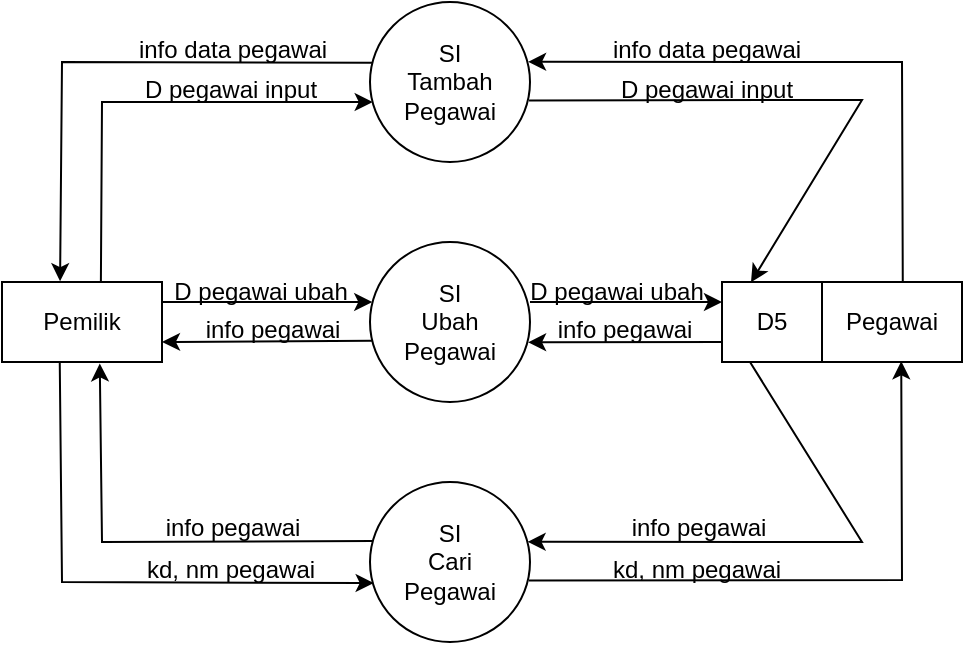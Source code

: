 <mxfile version="27.1.1">
  <diagram name="Halaman-1" id="n2_zF1zKRwBKk121WIfc">
    <mxGraphModel dx="793" dy="370" grid="1" gridSize="10" guides="1" tooltips="1" connect="1" arrows="1" fold="1" page="1" pageScale="1" pageWidth="827" pageHeight="1169" math="0" shadow="0">
      <root>
        <mxCell id="0" />
        <mxCell id="1" parent="0" />
        <mxCell id="7njYJq9A1wwpvdpyOb3C-1" value="Pemilik" style="rounded=0;whiteSpace=wrap;html=1;" vertex="1" parent="1">
          <mxGeometry x="200" y="540" width="80" height="40" as="geometry" />
        </mxCell>
        <mxCell id="7njYJq9A1wwpvdpyOb3C-2" value="SI&lt;div&gt;Ubah&lt;br&gt;&lt;div&gt;Pegawai&lt;/div&gt;&lt;/div&gt;" style="ellipse;whiteSpace=wrap;html=1;" vertex="1" parent="1">
          <mxGeometry x="384" y="520" width="80" height="80" as="geometry" />
        </mxCell>
        <mxCell id="7njYJq9A1wwpvdpyOb3C-3" value="SI&lt;div&gt;Tambah&lt;br&gt;&lt;div&gt;Pegawai&lt;/div&gt;&lt;/div&gt;" style="ellipse;whiteSpace=wrap;html=1;" vertex="1" parent="1">
          <mxGeometry x="384" y="400" width="80" height="80" as="geometry" />
        </mxCell>
        <mxCell id="7njYJq9A1wwpvdpyOb3C-4" value="SI&lt;div&gt;Cari&lt;br&gt;&lt;div&gt;Pegawai&lt;/div&gt;&lt;/div&gt;" style="ellipse;whiteSpace=wrap;html=1;" vertex="1" parent="1">
          <mxGeometry x="384" y="640" width="80" height="80" as="geometry" />
        </mxCell>
        <mxCell id="7njYJq9A1wwpvdpyOb3C-7" value="" style="endArrow=classic;html=1;rounded=0;exitX=0.618;exitY=0.013;exitDx=0;exitDy=0;exitPerimeter=0;entryX=0.017;entryY=0.625;entryDx=0;entryDy=0;entryPerimeter=0;" edge="1" parent="1" source="7njYJq9A1wwpvdpyOb3C-1" target="7njYJq9A1wwpvdpyOb3C-3">
          <mxGeometry width="50" height="50" relative="1" as="geometry">
            <mxPoint x="300" y="530" as="sourcePoint" />
            <mxPoint x="350" y="480" as="targetPoint" />
            <Array as="points">
              <mxPoint x="250" y="450" />
            </Array>
          </mxGeometry>
        </mxCell>
        <mxCell id="7njYJq9A1wwpvdpyOb3C-8" value="" style="endArrow=classic;html=1;rounded=0;entryX=0.363;entryY=-0.01;entryDx=0;entryDy=0;entryPerimeter=0;exitX=0.014;exitY=0.379;exitDx=0;exitDy=0;exitPerimeter=0;" edge="1" parent="1" source="7njYJq9A1wwpvdpyOb3C-3" target="7njYJq9A1wwpvdpyOb3C-1">
          <mxGeometry width="50" height="50" relative="1" as="geometry">
            <mxPoint x="320" y="520" as="sourcePoint" />
            <mxPoint x="370" y="470" as="targetPoint" />
            <Array as="points">
              <mxPoint x="230" y="430" />
            </Array>
          </mxGeometry>
        </mxCell>
        <mxCell id="7njYJq9A1wwpvdpyOb3C-9" value="D pegawai input" style="text;html=1;align=center;verticalAlign=middle;resizable=0;points=[];autosize=1;strokeColor=none;fillColor=none;" vertex="1" parent="1">
          <mxGeometry x="259" y="429" width="110" height="30" as="geometry" />
        </mxCell>
        <mxCell id="7njYJq9A1wwpvdpyOb3C-10" value="info data pegawai" style="text;html=1;align=center;verticalAlign=middle;resizable=0;points=[];autosize=1;strokeColor=none;fillColor=none;" vertex="1" parent="1">
          <mxGeometry x="255" y="409" width="120" height="30" as="geometry" />
        </mxCell>
        <mxCell id="7njYJq9A1wwpvdpyOb3C-11" value="Pegawai" style="rounded=0;whiteSpace=wrap;html=1;" vertex="1" parent="1">
          <mxGeometry x="610" y="540" width="70" height="40" as="geometry" />
        </mxCell>
        <mxCell id="7njYJq9A1wwpvdpyOb3C-12" value="D5" style="rounded=0;whiteSpace=wrap;html=1;" vertex="1" parent="1">
          <mxGeometry x="560" y="540" width="50" height="40" as="geometry" />
        </mxCell>
        <mxCell id="7njYJq9A1wwpvdpyOb3C-13" value="" style="endArrow=classic;html=1;rounded=0;exitX=0.994;exitY=0.615;exitDx=0;exitDy=0;exitPerimeter=0;entryX=0.29;entryY=0.004;entryDx=0;entryDy=0;entryPerimeter=0;" edge="1" parent="1" source="7njYJq9A1wwpvdpyOb3C-3" target="7njYJq9A1wwpvdpyOb3C-12">
          <mxGeometry width="50" height="50" relative="1" as="geometry">
            <mxPoint x="480" y="449" as="sourcePoint" />
            <mxPoint x="600" y="530" as="targetPoint" />
            <Array as="points">
              <mxPoint x="630" y="449" />
            </Array>
          </mxGeometry>
        </mxCell>
        <mxCell id="7njYJq9A1wwpvdpyOb3C-14" value="" style="endArrow=classic;html=1;rounded=0;entryX=0.988;entryY=0.374;entryDx=0;entryDy=0;entryPerimeter=0;exitX=0.577;exitY=0.001;exitDx=0;exitDy=0;exitPerimeter=0;" edge="1" parent="1" source="7njYJq9A1wwpvdpyOb3C-11" target="7njYJq9A1wwpvdpyOb3C-3">
          <mxGeometry width="50" height="50" relative="1" as="geometry">
            <mxPoint x="640" y="530" as="sourcePoint" />
            <mxPoint x="540" y="450" as="targetPoint" />
            <Array as="points">
              <mxPoint x="650" y="430" />
            </Array>
          </mxGeometry>
        </mxCell>
        <mxCell id="7njYJq9A1wwpvdpyOb3C-15" value="D pegawai input" style="text;html=1;align=center;verticalAlign=middle;resizable=0;points=[];autosize=1;strokeColor=none;fillColor=none;" vertex="1" parent="1">
          <mxGeometry x="497" y="429" width="110" height="30" as="geometry" />
        </mxCell>
        <mxCell id="7njYJq9A1wwpvdpyOb3C-16" value="info data pegawai" style="text;html=1;align=center;verticalAlign=middle;resizable=0;points=[];autosize=1;strokeColor=none;fillColor=none;" vertex="1" parent="1">
          <mxGeometry x="492" y="409" width="120" height="30" as="geometry" />
        </mxCell>
        <mxCell id="7njYJq9A1wwpvdpyOb3C-17" value="" style="endArrow=classic;html=1;rounded=0;exitX=1;exitY=0.25;exitDx=0;exitDy=0;entryX=0.014;entryY=0.375;entryDx=0;entryDy=0;entryPerimeter=0;" edge="1" parent="1" source="7njYJq9A1wwpvdpyOb3C-1" target="7njYJq9A1wwpvdpyOb3C-2">
          <mxGeometry width="50" height="50" relative="1" as="geometry">
            <mxPoint x="340" y="600" as="sourcePoint" />
            <mxPoint x="370" y="550" as="targetPoint" />
          </mxGeometry>
        </mxCell>
        <mxCell id="7njYJq9A1wwpvdpyOb3C-18" value="" style="endArrow=classic;html=1;rounded=0;exitX=1;exitY=0.25;exitDx=0;exitDy=0;entryX=0;entryY=0.25;entryDx=0;entryDy=0;" edge="1" parent="1" target="7njYJq9A1wwpvdpyOb3C-12">
          <mxGeometry width="50" height="50" relative="1" as="geometry">
            <mxPoint x="464" y="550" as="sourcePoint" />
            <mxPoint x="569" y="550" as="targetPoint" />
          </mxGeometry>
        </mxCell>
        <mxCell id="7njYJq9A1wwpvdpyOb3C-19" value="" style="endArrow=classic;html=1;rounded=0;exitX=0.012;exitY=0.617;exitDx=0;exitDy=0;entryX=1;entryY=0.75;entryDx=0;entryDy=0;exitPerimeter=0;" edge="1" parent="1" source="7njYJq9A1wwpvdpyOb3C-2" target="7njYJq9A1wwpvdpyOb3C-1">
          <mxGeometry width="50" height="50" relative="1" as="geometry">
            <mxPoint x="474" y="560" as="sourcePoint" />
            <mxPoint x="570" y="560" as="targetPoint" />
          </mxGeometry>
        </mxCell>
        <mxCell id="7njYJq9A1wwpvdpyOb3C-20" value="" style="endArrow=classic;html=1;rounded=0;exitX=0.012;exitY=0.617;exitDx=0;exitDy=0;exitPerimeter=0;entryX=0.988;entryY=0.627;entryDx=0;entryDy=0;entryPerimeter=0;" edge="1" parent="1" target="7njYJq9A1wwpvdpyOb3C-2">
          <mxGeometry width="50" height="50" relative="1" as="geometry">
            <mxPoint x="560" y="570" as="sourcePoint" />
            <mxPoint x="470" y="590" as="targetPoint" />
          </mxGeometry>
        </mxCell>
        <mxCell id="7njYJq9A1wwpvdpyOb3C-21" value="" style="endArrow=classic;html=1;rounded=0;exitX=0.361;exitY=1.01;exitDx=0;exitDy=0;exitPerimeter=0;entryX=0.023;entryY=0.632;entryDx=0;entryDy=0;entryPerimeter=0;" edge="1" parent="1" source="7njYJq9A1wwpvdpyOb3C-1" target="7njYJq9A1wwpvdpyOb3C-4">
          <mxGeometry width="50" height="50" relative="1" as="geometry">
            <mxPoint x="240" y="640" as="sourcePoint" />
            <mxPoint x="290" y="590" as="targetPoint" />
            <Array as="points">
              <mxPoint x="230" y="690" />
            </Array>
          </mxGeometry>
        </mxCell>
        <mxCell id="7njYJq9A1wwpvdpyOb3C-22" value="" style="endArrow=classic;html=1;rounded=0;entryX=0.611;entryY=1.018;entryDx=0;entryDy=0;entryPerimeter=0;exitX=0.014;exitY=0.369;exitDx=0;exitDy=0;exitPerimeter=0;" edge="1" parent="1" source="7njYJq9A1wwpvdpyOb3C-4" target="7njYJq9A1wwpvdpyOb3C-1">
          <mxGeometry width="50" height="50" relative="1" as="geometry">
            <mxPoint x="360" y="650" as="sourcePoint" />
            <mxPoint x="410" y="600" as="targetPoint" />
            <Array as="points">
              <mxPoint x="250" y="670" />
            </Array>
          </mxGeometry>
        </mxCell>
        <mxCell id="7njYJq9A1wwpvdpyOb3C-23" value="" style="endArrow=classic;html=1;rounded=0;exitX=0.993;exitY=0.615;exitDx=0;exitDy=0;exitPerimeter=0;entryX=0.566;entryY=0.991;entryDx=0;entryDy=0;entryPerimeter=0;" edge="1" parent="1" source="7njYJq9A1wwpvdpyOb3C-4" target="7njYJq9A1wwpvdpyOb3C-11">
          <mxGeometry width="50" height="50" relative="1" as="geometry">
            <mxPoint x="570" y="680" as="sourcePoint" />
            <mxPoint x="660" y="590" as="targetPoint" />
            <Array as="points">
              <mxPoint x="650" y="689" />
            </Array>
          </mxGeometry>
        </mxCell>
        <mxCell id="7njYJq9A1wwpvdpyOb3C-24" value="" style="endArrow=classic;html=1;rounded=0;entryX=0.985;entryY=0.374;entryDx=0;entryDy=0;entryPerimeter=0;exitX=0.283;exitY=1.006;exitDx=0;exitDy=0;exitPerimeter=0;" edge="1" parent="1" source="7njYJq9A1wwpvdpyOb3C-12" target="7njYJq9A1wwpvdpyOb3C-4">
          <mxGeometry width="50" height="50" relative="1" as="geometry">
            <mxPoint x="620" y="590" as="sourcePoint" />
            <mxPoint x="550" y="600" as="targetPoint" />
            <Array as="points">
              <mxPoint x="630" y="670" />
            </Array>
          </mxGeometry>
        </mxCell>
        <mxCell id="7njYJq9A1wwpvdpyOb3C-25" value="D pegawai ubah" style="text;html=1;align=center;verticalAlign=middle;resizable=0;points=[];autosize=1;strokeColor=none;fillColor=none;" vertex="1" parent="1">
          <mxGeometry x="274" y="530" width="110" height="30" as="geometry" />
        </mxCell>
        <mxCell id="7njYJq9A1wwpvdpyOb3C-26" value="info pegawai" style="text;html=1;align=center;verticalAlign=middle;resizable=0;points=[];autosize=1;strokeColor=none;fillColor=none;" vertex="1" parent="1">
          <mxGeometry x="290" y="549" width="90" height="30" as="geometry" />
        </mxCell>
        <mxCell id="7njYJq9A1wwpvdpyOb3C-33" value="D pegawai ubah" style="text;html=1;align=center;verticalAlign=middle;resizable=0;points=[];autosize=1;strokeColor=none;fillColor=none;" vertex="1" parent="1">
          <mxGeometry x="452" y="530" width="110" height="30" as="geometry" />
        </mxCell>
        <mxCell id="7njYJq9A1wwpvdpyOb3C-34" value="info pegawai" style="text;html=1;align=center;verticalAlign=middle;resizable=0;points=[];autosize=1;strokeColor=none;fillColor=none;" vertex="1" parent="1">
          <mxGeometry x="466" y="549" width="90" height="30" as="geometry" />
        </mxCell>
        <mxCell id="7njYJq9A1wwpvdpyOb3C-35" value="info pegawai" style="text;html=1;align=center;verticalAlign=middle;resizable=0;points=[];autosize=1;strokeColor=none;fillColor=none;" vertex="1" parent="1">
          <mxGeometry x="270" y="648" width="90" height="30" as="geometry" />
        </mxCell>
        <mxCell id="7njYJq9A1wwpvdpyOb3C-36" value="kd, nm pegawai" style="text;html=1;align=center;verticalAlign=middle;resizable=0;points=[];autosize=1;strokeColor=none;fillColor=none;" vertex="1" parent="1">
          <mxGeometry x="259" y="669" width="110" height="30" as="geometry" />
        </mxCell>
        <mxCell id="7njYJq9A1wwpvdpyOb3C-37" value="info pegawai" style="text;html=1;align=center;verticalAlign=middle;resizable=0;points=[];autosize=1;strokeColor=none;fillColor=none;" vertex="1" parent="1">
          <mxGeometry x="503" y="648" width="90" height="30" as="geometry" />
        </mxCell>
        <mxCell id="7njYJq9A1wwpvdpyOb3C-38" value="kd, nm pegawai" style="text;html=1;align=center;verticalAlign=middle;resizable=0;points=[];autosize=1;strokeColor=none;fillColor=none;" vertex="1" parent="1">
          <mxGeometry x="492" y="669" width="110" height="30" as="geometry" />
        </mxCell>
      </root>
    </mxGraphModel>
  </diagram>
</mxfile>
